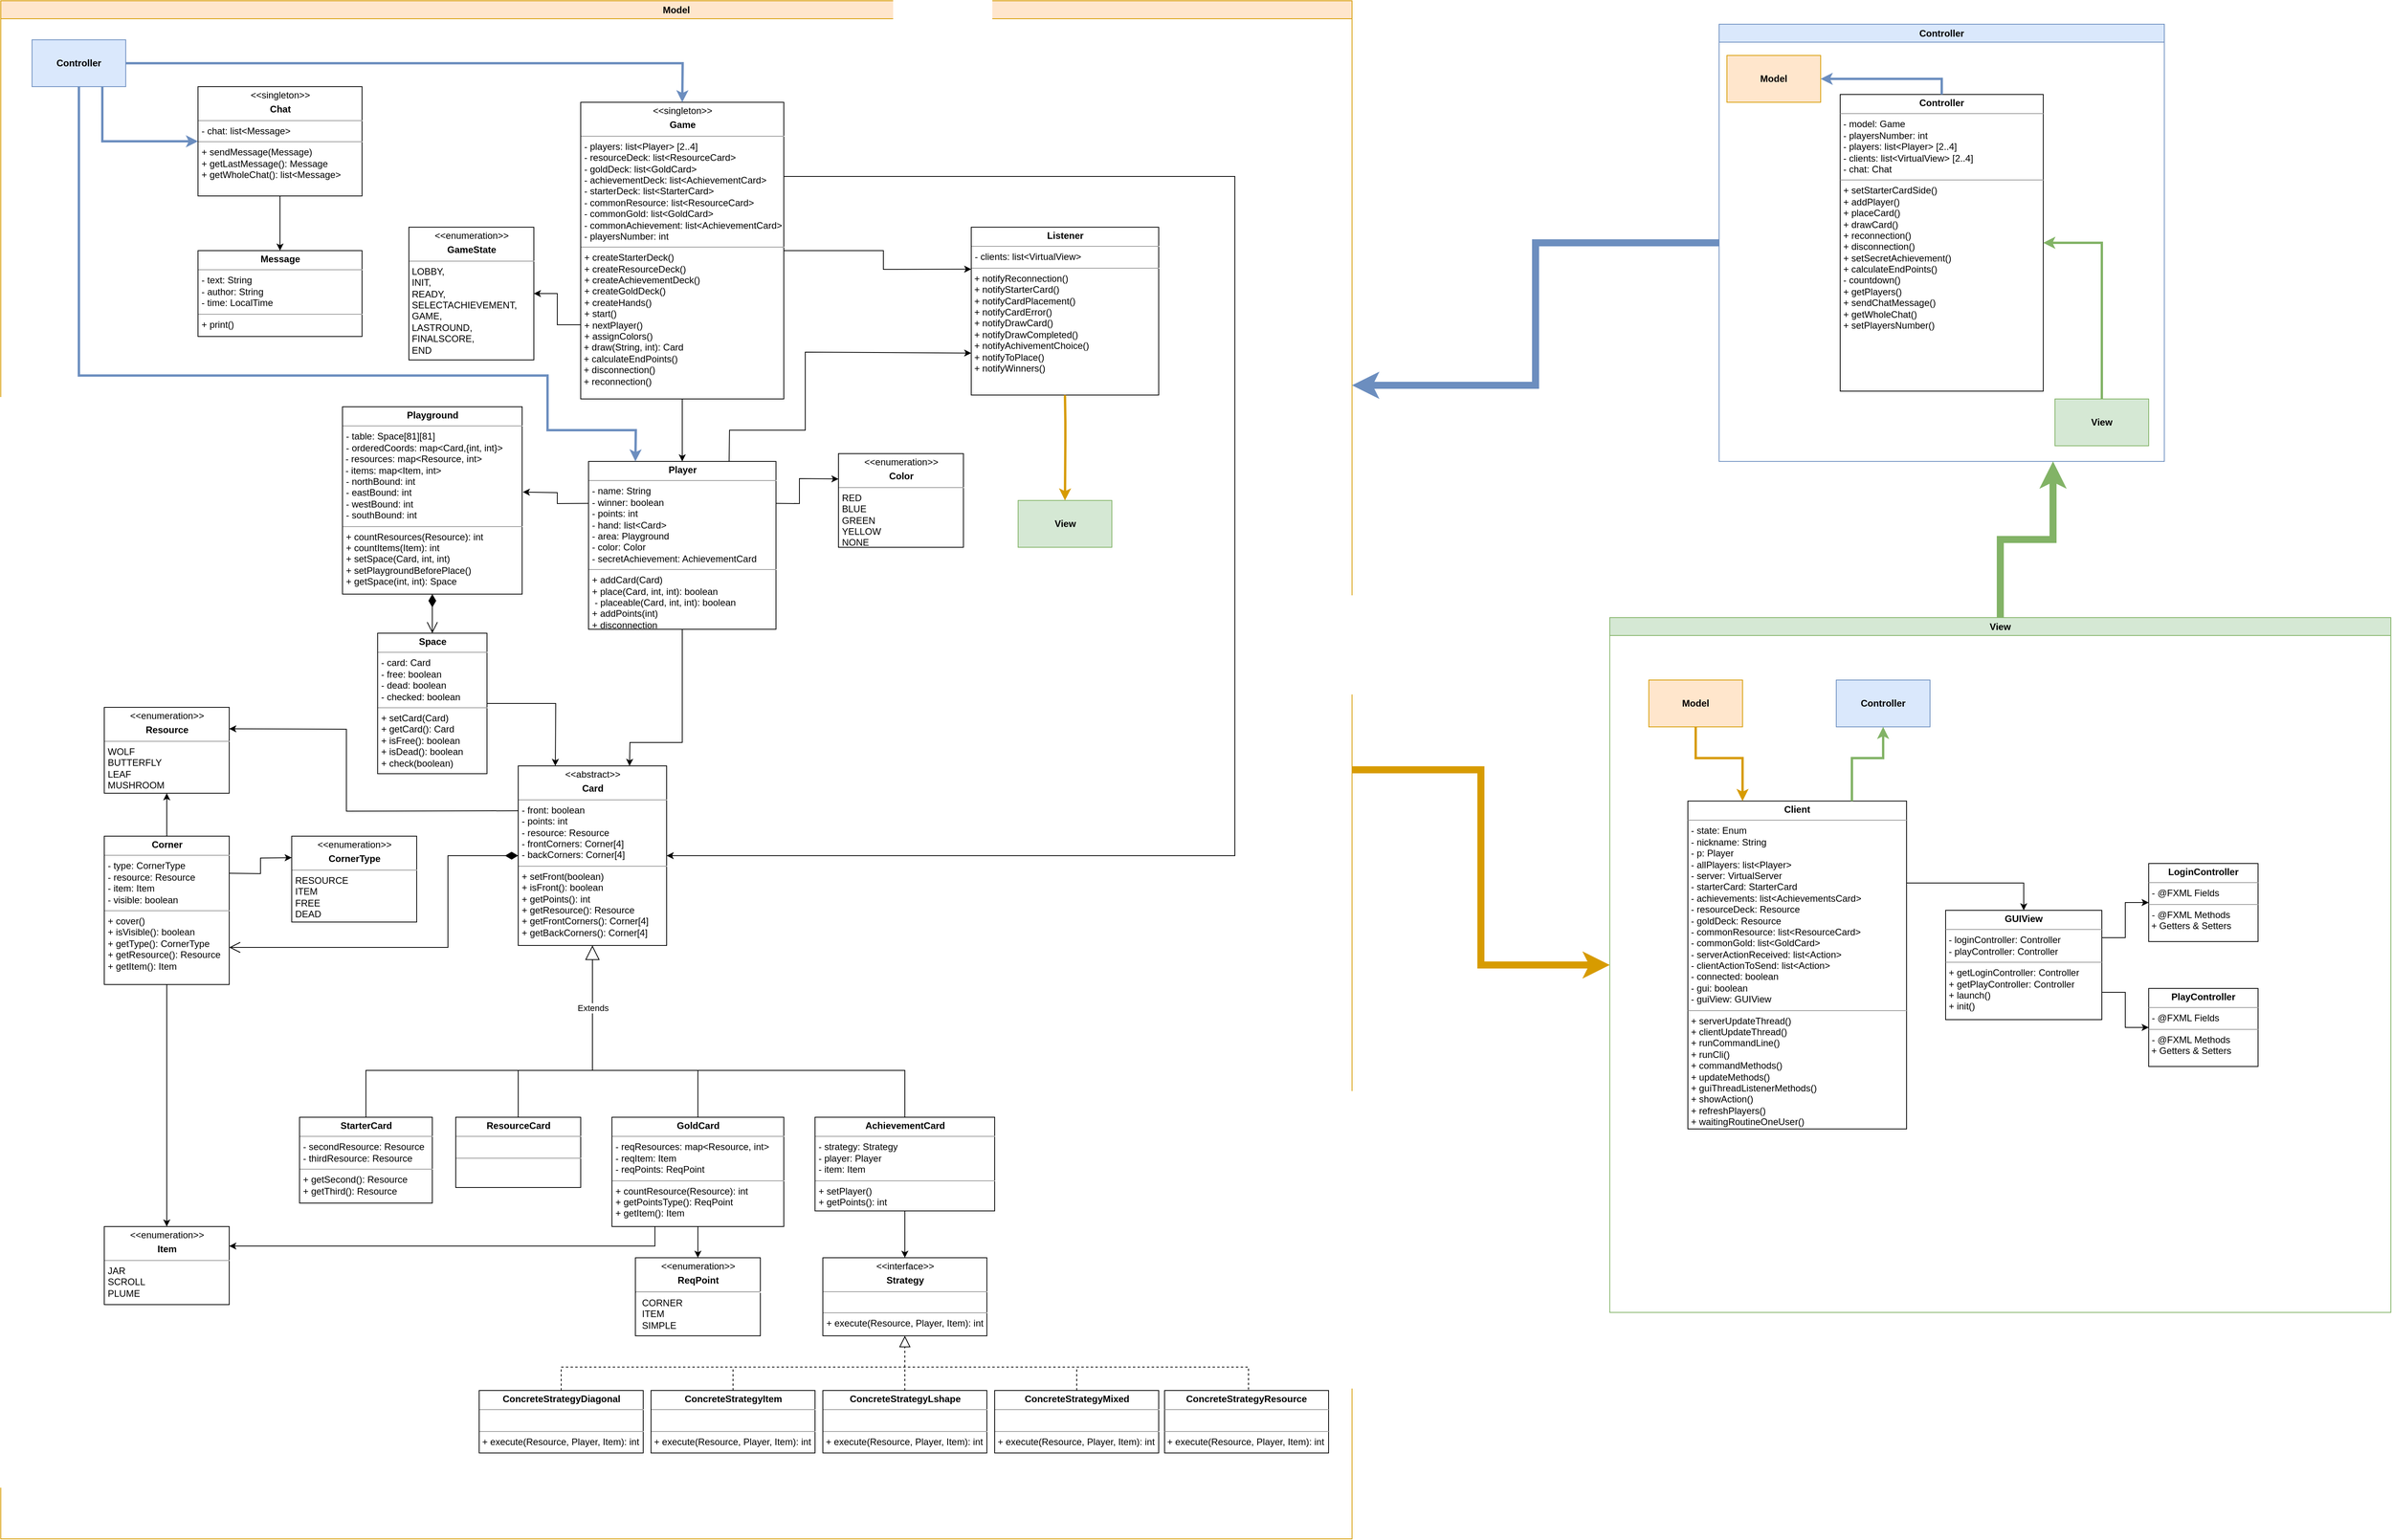 <mxfile version="24.6.4" type="device">
  <diagram name="Page-1" id="c4acf3e9-155e-7222-9cf6-157b1a14988f">
    <mxGraphModel dx="5170" dy="2470" grid="1" gridSize="10" guides="1" tooltips="1" connect="1" arrows="1" fold="1" page="0" pageScale="1" pageWidth="690" pageHeight="980" background="none" math="0" shadow="0">
      <root>
        <mxCell id="0" />
        <mxCell id="1" parent="0" />
        <mxCell id="JVFlaaiJIix6zio-6unm-39" style="edgeStyle=orthogonalEdgeStyle;rounded=0;orthogonalLoop=1;jettySize=auto;html=1;entryX=0;entryY=0.5;entryDx=0;entryDy=0;strokeWidth=9;fillColor=#ffe6cc;strokeColor=#d79b00;" edge="1" parent="1" source="WkvtlJ_VR4e_vaY0fBgr-5" target="JVFlaaiJIix6zio-6unm-15">
          <mxGeometry relative="1" as="geometry" />
        </mxCell>
        <mxCell id="WkvtlJ_VR4e_vaY0fBgr-5" value="Model" style="swimlane;whiteSpace=wrap;html=1;fillColor=#ffe6cc;strokeColor=#d79b00;fillStyle=auto;noLabel=0;glass=0;strokeWidth=1;" parent="1" vertex="1">
          <mxGeometry x="-1140" y="-270" width="1730" height="1970" as="geometry" />
        </mxCell>
        <mxCell id="VBHyWKRIFcI3ucVcQrfy-1" value="&lt;p style=&quot;margin:0px;margin-top:4px;text-align:center;&quot;&gt;&lt;font style=&quot;font-size: 12px;&quot;&gt;&amp;lt;&amp;lt;singleton&amp;gt;&amp;gt;&lt;/font&gt;&lt;/p&gt;&lt;p style=&quot;margin:0px;margin-top:4px;text-align:center;&quot;&gt;&lt;b&gt;Game&lt;/b&gt;&lt;/p&gt;&lt;hr size=&quot;1&quot;&gt;&lt;p style=&quot;margin:0px;margin-left:4px;&quot;&gt;- players: list&amp;lt;Player&amp;gt; [2..4]&lt;/p&gt;&lt;p style=&quot;margin:0px;margin-left:4px;&quot;&gt;- resourceDeck: list&amp;lt;ResourceCard&amp;gt;&amp;nbsp;&lt;/p&gt;&lt;p style=&quot;margin:0px;margin-left:4px;&quot;&gt;- goldDeck: list&amp;lt;GoldCard&amp;gt;&lt;/p&gt;&lt;p style=&quot;margin:0px;margin-left:4px;&quot;&gt;- achievementDeck: list&amp;lt;AchievementCard&amp;gt;&lt;/p&gt;&lt;p style=&quot;margin:0px;margin-left:4px;&quot;&gt;- starterDeck: list&amp;lt;StarterCard&amp;gt;&lt;br&gt;&lt;/p&gt;&lt;p style=&quot;margin:0px;margin-left:4px;&quot;&gt;- commonResource: list&amp;lt;ResourceCard&amp;gt;&amp;nbsp;&lt;/p&gt;&lt;p style=&quot;margin:0px;margin-left:4px;&quot;&gt;- commonGold: list&amp;lt;GoldCard&amp;gt;&lt;/p&gt;&lt;p style=&quot;margin:0px;margin-left:4px;&quot;&gt;- commonAchievement: list&amp;lt;AchievementCard&amp;gt;&lt;/p&gt;&lt;p style=&quot;margin:0px;margin-left:4px;&quot;&gt;- playersNumber: int&lt;/p&gt;&lt;hr size=&quot;1&quot;&gt;&lt;p style=&quot;margin:0px;margin-left:4px;&quot;&gt;+ createStarterDeck()&lt;/p&gt;&lt;p style=&quot;margin:0px;margin-left:4px;&quot;&gt;+ createResourceDeck()&lt;/p&gt;&lt;p style=&quot;margin:0px;margin-left:4px;&quot;&gt;+ createAchievementDeck()&lt;/p&gt;&lt;p style=&quot;margin:0px;margin-left:4px;&quot;&gt;+ createGoldDeck()&lt;/p&gt;&lt;p style=&quot;margin:0px;margin-left:4px;&quot;&gt;+ createHands()&lt;/p&gt;&lt;p style=&quot;margin:0px;margin-left:4px;&quot;&gt;+ start()&lt;/p&gt;&lt;p style=&quot;margin:0px;margin-left:4px;&quot;&gt;+ nextPlayer()&lt;/p&gt;&lt;p style=&quot;margin:0px;margin-left:4px;&quot;&gt;+ assignColors()&lt;br&gt;&lt;/p&gt;&lt;div&gt;&amp;nbsp;+ draw(String, int): Card&lt;br&gt;&lt;/div&gt;&lt;div&gt;&amp;nbsp;+ calculateEndPoints()&lt;/div&gt;&lt;div&gt;&amp;nbsp;+ disconnection()&lt;/div&gt;&lt;div&gt;&lt;div&gt;&amp;nbsp;+ reconnection()&lt;br&gt;&lt;/div&gt;&lt;/div&gt;&lt;div&gt;&lt;br&gt;&lt;/div&gt;&lt;div&gt;&lt;br&gt;&lt;/div&gt;&lt;div&gt;&lt;br&gt;&lt;/div&gt;&lt;div&gt;&lt;br&gt;&lt;/div&gt;" style="verticalAlign=top;align=left;overflow=fill;html=1;whiteSpace=wrap;" parent="WkvtlJ_VR4e_vaY0fBgr-5" vertex="1">
          <mxGeometry x="742.5" y="130" width="260" height="380" as="geometry" />
        </mxCell>
        <mxCell id="VBHyWKRIFcI3ucVcQrfy-3" value="&lt;p style=&quot;margin:0px;margin-top:4px;text-align:center;&quot;&gt;&lt;b&gt;Player&lt;/b&gt;&lt;/p&gt;&lt;hr size=&quot;1&quot;&gt;&lt;p style=&quot;margin:0px;margin-left:4px;&quot;&gt;- name: String&lt;/p&gt;&lt;p style=&quot;margin:0px;margin-left:4px;&quot;&gt;- winner: boolean&lt;/p&gt;&lt;p style=&quot;margin:0px;margin-left:4px;&quot;&gt;- points: int&lt;/p&gt;&lt;p style=&quot;margin:0px;margin-left:4px;&quot;&gt;- hand: list&amp;lt;Card&amp;gt;&lt;/p&gt;&lt;p style=&quot;margin:0px;margin-left:4px;&quot;&gt;- area: Playground&lt;/p&gt;&lt;p style=&quot;margin:0px;margin-left:4px;&quot;&gt;- color: Color&lt;/p&gt;&lt;p style=&quot;margin:0px;margin-left:4px;&quot;&gt;- secretAchievement: AchievementCard&lt;br&gt;&lt;/p&gt;&lt;hr size=&quot;1&quot;&gt;&lt;p style=&quot;margin:0px;margin-left:4px;&quot;&gt;+ addCard(Card)&lt;/p&gt;&lt;p style=&quot;margin:0px;margin-left:4px;&quot;&gt;+ place(Card, int, int): boolean&lt;br&gt;&lt;/p&gt;&lt;p style=&quot;margin:0px;margin-left:4px;&quot;&gt;&amp;nbsp;- placeable(Card, int, int): boolean&lt;/p&gt;&lt;p style=&quot;margin:0px;margin-left:4px;&quot;&gt;+ addPoints(int)&lt;/p&gt;&lt;p style=&quot;margin:0px;margin-left:4px;&quot;&gt;+ disconnection&lt;br&gt;&lt;/p&gt;" style="verticalAlign=top;align=left;overflow=fill;html=1;whiteSpace=wrap;" parent="WkvtlJ_VR4e_vaY0fBgr-5" vertex="1">
          <mxGeometry x="752.5" y="590" width="240" height="215" as="geometry" />
        </mxCell>
        <mxCell id="VBHyWKRIFcI3ucVcQrfy-13" value="&lt;p style=&quot;margin:0px;margin-top:4px;text-align:center;&quot;&gt;&lt;b&gt;Playground&lt;/b&gt;&lt;/p&gt;&lt;hr size=&quot;1&quot;&gt;&lt;p style=&quot;margin:0px;margin-left:4px;&quot;&gt;- table: Space[81][81]&lt;/p&gt;&lt;p style=&quot;margin:0px;margin-left:4px;&quot;&gt;- orderedCoords: map&amp;lt;Card,{int, int}&amp;gt;&lt;br&gt;&lt;/p&gt;&lt;div&gt;&amp;nbsp;- resources: map&amp;lt;Resource, int&amp;gt; &lt;br&gt;&lt;/div&gt;&lt;div&gt;&amp;nbsp;- items: map&amp;lt;Item, int&amp;gt; &lt;/div&gt;&lt;p style=&quot;margin:0px;margin-left:4px;&quot;&gt;- northBound: int&lt;/p&gt;&lt;p style=&quot;margin:0px;margin-left:4px;&quot;&gt;- eastBound: int&lt;br&gt;- westBound: int&lt;/p&gt;&lt;p style=&quot;margin:0px;margin-left:4px;&quot;&gt;- southBound: int&lt;br&gt;&lt;/p&gt;&lt;hr size=&quot;1&quot;&gt;&lt;p style=&quot;margin:0px;margin-left:4px;&quot;&gt;+ countResources(Resource): int&lt;/p&gt;&lt;p style=&quot;margin:0px;margin-left:4px;&quot;&gt;+ countItems(Item): int&lt;/p&gt;&lt;p style=&quot;margin:0px;margin-left:4px;&quot;&gt;+ setSpace(Card, int, int)&lt;/p&gt;&lt;p style=&quot;margin:0px;margin-left:4px;&quot;&gt;+ setPlaygroundBeforePlace()&lt;br&gt;&lt;/p&gt;&lt;p style=&quot;margin:0px;margin-left:4px;&quot;&gt;+ getSpace(int, int): Space&lt;br&gt;&lt;/p&gt;" style="verticalAlign=top;align=left;overflow=fill;html=1;whiteSpace=wrap;" parent="WkvtlJ_VR4e_vaY0fBgr-5" vertex="1">
          <mxGeometry x="437.5" y="520" width="230" height="240" as="geometry" />
        </mxCell>
        <mxCell id="VBHyWKRIFcI3ucVcQrfy-16" value="&lt;p style=&quot;margin:0px;margin-top:4px;text-align:center;&quot;&gt;&amp;lt;&amp;lt;abstract&amp;gt;&amp;gt;&lt;/p&gt;&lt;p style=&quot;margin:0px;margin-top:4px;text-align:center;&quot;&gt;&lt;b&gt;Card&lt;/b&gt;&lt;/p&gt;&lt;hr size=&quot;1&quot;&gt;&lt;p style=&quot;margin:0px;margin-left:4px;&quot;&gt;- front: boolean&lt;/p&gt;&lt;p style=&quot;margin:0px;margin-left:4px;&quot;&gt;- points: int&lt;/p&gt;&lt;p style=&quot;margin:0px;margin-left:4px;&quot;&gt;- resource: Resource&lt;/p&gt;&lt;p style=&quot;margin:0px;margin-left:4px;&quot;&gt;- frontCorners: Corner[4]&lt;/p&gt;&lt;p style=&quot;margin:0px;margin-left:4px;&quot;&gt;- backCorners: Corner[4]&lt;/p&gt;&lt;hr size=&quot;1&quot;&gt;&lt;p style=&quot;margin:0px;margin-left:4px;&quot;&gt;+ setFront(boolean)&lt;/p&gt;&lt;p style=&quot;margin:0px;margin-left:4px;&quot;&gt;+ isFront(): boolean&lt;/p&gt;&lt;p style=&quot;margin:0px;margin-left:4px;&quot;&gt;+ getPoints(): int&lt;/p&gt;&lt;p style=&quot;margin:0px;margin-left:4px;&quot;&gt;+ getResource(): Resource&lt;br&gt;&lt;/p&gt;&lt;p style=&quot;margin:0px;margin-left:4px;&quot;&gt;+ getFrontCorners(): Corner[4]&lt;/p&gt;&lt;p style=&quot;margin:0px;margin-left:4px;&quot;&gt;+ getBackCorners(): Corner[4]&lt;br&gt;&lt;/p&gt;" style="verticalAlign=top;align=left;overflow=fill;html=1;whiteSpace=wrap;" parent="WkvtlJ_VR4e_vaY0fBgr-5" vertex="1">
          <mxGeometry x="662.5" y="980" width="190" height="230" as="geometry" />
        </mxCell>
        <mxCell id="VBHyWKRIFcI3ucVcQrfy-17" value="&lt;p style=&quot;margin:0px;margin-top:4px;text-align:center;&quot;&gt;&amp;lt;&amp;lt;enumeration&amp;gt;&amp;gt;&lt;/p&gt;&lt;p style=&quot;margin:0px;margin-top:4px;text-align:center;&quot;&gt;&lt;b&gt;Resource&lt;/b&gt;&lt;/p&gt;&lt;hr size=&quot;1&quot;&gt;&lt;p style=&quot;margin:0px;margin-left:4px;&quot;&gt;WOLF&lt;/p&gt;&lt;p style=&quot;margin:0px;margin-left:4px;&quot;&gt;BUTTERFLY&lt;/p&gt;&lt;p style=&quot;margin:0px;margin-left:4px;&quot;&gt;LEAF&lt;/p&gt;&lt;p style=&quot;margin:0px;margin-left:4px;&quot;&gt;MUSHROOM&lt;/p&gt;" style="verticalAlign=top;align=left;overflow=fill;html=1;whiteSpace=wrap;" parent="WkvtlJ_VR4e_vaY0fBgr-5" vertex="1">
          <mxGeometry x="132.5" y="905" width="160" height="110" as="geometry" />
        </mxCell>
        <mxCell id="VBHyWKRIFcI3ucVcQrfy-19" value="&lt;p style=&quot;margin:0px;margin-top:4px;text-align:center;&quot;&gt;&lt;b&gt;ResourceCard&lt;/b&gt;&lt;/p&gt;&lt;hr size=&quot;1&quot;&gt;&lt;p style=&quot;margin:0px;margin-left:4px;&quot;&gt;&lt;br&gt;&lt;/p&gt;&lt;hr size=&quot;1&quot;&gt;&lt;p style=&quot;margin:0px;margin-left:4px;&quot;&gt;&lt;br&gt;&lt;/p&gt;" style="verticalAlign=top;align=left;overflow=fill;html=1;whiteSpace=wrap;" parent="WkvtlJ_VR4e_vaY0fBgr-5" vertex="1">
          <mxGeometry x="582.5" y="1430" width="160" height="90" as="geometry" />
        </mxCell>
        <mxCell id="VBHyWKRIFcI3ucVcQrfy-21" value="&lt;p style=&quot;margin:0px;margin-top:4px;text-align:center;&quot;&gt;&lt;b&gt;GoldCard&lt;/b&gt;&lt;/p&gt;&lt;hr size=&quot;1&quot;&gt;&lt;p style=&quot;margin:0px;margin-left:4px;&quot;&gt;- reqResources: map&amp;lt;Resource, int&amp;gt; &lt;br&gt;&lt;/p&gt;&lt;p style=&quot;margin:0px;margin-left:4px;&quot;&gt;- reqItem: Item&lt;/p&gt;&lt;p style=&quot;margin:0px;margin-left:4px;&quot;&gt;- reqPoints: ReqPoint&lt;/p&gt;&lt;hr size=&quot;1&quot;&gt;&lt;p style=&quot;margin:0px;margin-left:4px;&quot;&gt;+ countResource(Resource): int&lt;/p&gt;&lt;p style=&quot;margin:0px;margin-left:4px;&quot;&gt;+ getPointsType(): ReqPoint&lt;br&gt;&lt;/p&gt;&lt;p style=&quot;margin:0px;margin-left:4px;&quot;&gt;+ getItem(): Item&lt;br&gt;&lt;/p&gt;" style="verticalAlign=top;align=left;overflow=fill;html=1;whiteSpace=wrap;" parent="WkvtlJ_VR4e_vaY0fBgr-5" vertex="1">
          <mxGeometry x="782.5" y="1430" width="220" height="140" as="geometry" />
        </mxCell>
        <mxCell id="VBHyWKRIFcI3ucVcQrfy-22" value="&lt;p style=&quot;margin: 4px 0px 0px; text-align: center;&quot;&gt;&lt;font style=&quot;font-size: 12px;&quot;&gt;&amp;lt;&amp;lt;enumeration&amp;gt;&amp;gt;&lt;/font&gt;&lt;/p&gt;&lt;p style=&quot;margin: 4px 0px 0px; text-align: center;&quot;&gt;&lt;b&gt;ReqPoint&lt;/b&gt;&lt;/p&gt;&lt;hr&gt;&lt;p style=&quot;margin:0px;margin-left:8px;&quot;&gt;CORNER&lt;/p&gt;&lt;p style=&quot;margin:0px;margin-left:8px;&quot;&gt;ITEM&lt;/p&gt;&lt;p style=&quot;margin:0px;margin-left:8px;&quot;&gt;SIMPLE&lt;br&gt;&lt;/p&gt;" style="verticalAlign=top;align=left;overflow=fill;html=1;whiteSpace=wrap;" parent="WkvtlJ_VR4e_vaY0fBgr-5" vertex="1">
          <mxGeometry x="812.5" y="1610" width="160" height="100" as="geometry" />
        </mxCell>
        <mxCell id="VBHyWKRIFcI3ucVcQrfy-25" value="&lt;p style=&quot;margin:0px;margin-top:4px;text-align:center;&quot;&gt;&lt;b&gt;StarterCard&lt;/b&gt;&lt;/p&gt;&lt;hr size=&quot;1&quot;&gt;&lt;p style=&quot;margin:0px;margin-left:4px;&quot;&gt;- secondResource: Resource&lt;/p&gt;&lt;p style=&quot;margin:0px;margin-left:4px;&quot;&gt;- thirdResource: Resource&lt;/p&gt;&lt;hr size=&quot;1&quot;&gt;&lt;p style=&quot;margin:0px;margin-left:4px;&quot;&gt;+ getSecond(): Resource&lt;/p&gt;&lt;p style=&quot;margin:0px;margin-left:4px;&quot;&gt;+ getThird(): Resource&lt;/p&gt;" style="verticalAlign=top;align=left;overflow=fill;html=1;whiteSpace=wrap;" parent="WkvtlJ_VR4e_vaY0fBgr-5" vertex="1">
          <mxGeometry x="382.5" y="1430" width="170" height="110" as="geometry" />
        </mxCell>
        <mxCell id="VBHyWKRIFcI3ucVcQrfy-26" value="&lt;p style=&quot;margin:0px;margin-top:4px;text-align:center;&quot;&gt;&lt;b&gt;AchievementCard&lt;/b&gt;&lt;/p&gt;&lt;hr size=&quot;1&quot;&gt;&lt;p style=&quot;margin:0px;margin-left:4px;&quot;&gt;- strategy: Strategy&lt;/p&gt;&lt;p style=&quot;margin:0px;margin-left:4px;&quot;&gt;- player: Player&lt;/p&gt;&lt;p style=&quot;margin:0px;margin-left:4px;&quot;&gt;- item: Item&lt;br&gt;&lt;/p&gt;&lt;hr size=&quot;1&quot;&gt;&lt;p style=&quot;margin:0px;margin-left:4px;&quot;&gt;+ setPlayer()&lt;/p&gt;&lt;p style=&quot;margin:0px;margin-left:4px;&quot;&gt;+ getPoints(): int&lt;br&gt;&lt;/p&gt;" style="verticalAlign=top;align=left;overflow=fill;html=1;whiteSpace=wrap;" parent="WkvtlJ_VR4e_vaY0fBgr-5" vertex="1">
          <mxGeometry x="1042.5" y="1430" width="230" height="120" as="geometry" />
        </mxCell>
        <mxCell id="9KjA4H4EcXaX_7E6Pq11-5" value="" style="endArrow=classic;html=1;rounded=0;entryX=0.5;entryY=0;entryDx=0;entryDy=0;exitX=0.5;exitY=1;exitDx=0;exitDy=0;" parent="WkvtlJ_VR4e_vaY0fBgr-5" source="VBHyWKRIFcI3ucVcQrfy-21" target="VBHyWKRIFcI3ucVcQrfy-22" edge="1">
          <mxGeometry width="50" height="50" relative="1" as="geometry">
            <mxPoint x="962.5" y="1740" as="sourcePoint" />
            <mxPoint x="1012.5" y="1690" as="targetPoint" />
          </mxGeometry>
        </mxCell>
        <mxCell id="9KjA4H4EcXaX_7E6Pq11-6" value="" style="endArrow=classic;html=1;rounded=0;entryX=0.5;entryY=0;entryDx=0;entryDy=0;exitX=0.5;exitY=1;exitDx=0;exitDy=0;" parent="WkvtlJ_VR4e_vaY0fBgr-5" source="VBHyWKRIFcI3ucVcQrfy-26" target="RELG8puHT6EC9pHxOSf7-12" edge="1">
          <mxGeometry width="50" height="50" relative="1" as="geometry">
            <mxPoint x="1002.5" y="1580" as="sourcePoint" />
            <mxPoint x="1157.5" y="1575" as="targetPoint" />
          </mxGeometry>
        </mxCell>
        <mxCell id="9KjA4H4EcXaX_7E6Pq11-11" value="Extends" style="endArrow=block;endSize=16;endFill=0;html=1;rounded=0;entryX=0.5;entryY=1;entryDx=0;entryDy=0;" parent="WkvtlJ_VR4e_vaY0fBgr-5" target="VBHyWKRIFcI3ucVcQrfy-16" edge="1">
          <mxGeometry width="160" relative="1" as="geometry">
            <mxPoint x="757.5" y="1370" as="sourcePoint" />
            <mxPoint x="802.5" y="1320" as="targetPoint" />
            <Array as="points" />
          </mxGeometry>
        </mxCell>
        <mxCell id="9KjA4H4EcXaX_7E6Pq11-15" value="" style="endArrow=classic;html=1;rounded=0;entryX=0.5;entryY=0;entryDx=0;entryDy=0;exitX=0.5;exitY=1;exitDx=0;exitDy=0;" parent="WkvtlJ_VR4e_vaY0fBgr-5" source="VBHyWKRIFcI3ucVcQrfy-1" target="VBHyWKRIFcI3ucVcQrfy-3" edge="1">
          <mxGeometry width="50" height="50" relative="1" as="geometry">
            <mxPoint x="792.5" y="490" as="sourcePoint" />
            <mxPoint x="972.5" y="520" as="targetPoint" />
          </mxGeometry>
        </mxCell>
        <mxCell id="9KjA4H4EcXaX_7E6Pq11-17" value="" style="endArrow=classic;html=1;rounded=0;entryX=0;entryY=0.25;entryDx=0;entryDy=0;exitX=1;exitY=0.25;exitDx=0;exitDy=0;" parent="WkvtlJ_VR4e_vaY0fBgr-5" source="VBHyWKRIFcI3ucVcQrfy-3" edge="1">
          <mxGeometry width="50" height="50" relative="1" as="geometry">
            <mxPoint x="742.5" y="530" as="sourcePoint" />
            <mxPoint x="1072.5" y="612.5" as="targetPoint" />
            <Array as="points">
              <mxPoint x="1022.5" y="644" />
              <mxPoint x="1022.5" y="612" />
            </Array>
          </mxGeometry>
        </mxCell>
        <mxCell id="9KjA4H4EcXaX_7E6Pq11-19" value="" style="endArrow=classic;html=1;rounded=0;exitX=0.5;exitY=1;exitDx=0;exitDy=0;entryX=0.75;entryY=0;entryDx=0;entryDy=0;" parent="WkvtlJ_VR4e_vaY0fBgr-5" source="VBHyWKRIFcI3ucVcQrfy-3" target="VBHyWKRIFcI3ucVcQrfy-16" edge="1">
          <mxGeometry width="50" height="50" relative="1" as="geometry">
            <mxPoint x="742.5" y="820" as="sourcePoint" />
            <mxPoint x="792.5" y="770" as="targetPoint" />
            <Array as="points">
              <mxPoint x="872.5" y="950" />
              <mxPoint x="805.5" y="950" />
            </Array>
          </mxGeometry>
        </mxCell>
        <mxCell id="9KjA4H4EcXaX_7E6Pq11-20" value="" style="endArrow=classic;html=1;rounded=0;exitX=1;exitY=0.25;exitDx=0;exitDy=0;entryX=1;entryY=0.5;entryDx=0;entryDy=0;" parent="WkvtlJ_VR4e_vaY0fBgr-5" source="VBHyWKRIFcI3ucVcQrfy-1" target="VBHyWKRIFcI3ucVcQrfy-16" edge="1">
          <mxGeometry width="50" height="50" relative="1" as="geometry">
            <mxPoint x="742.5" y="680" as="sourcePoint" />
            <mxPoint x="1332.5" y="1290" as="targetPoint" />
            <Array as="points">
              <mxPoint x="1580" y="225" />
              <mxPoint x="1580" y="1095" />
            </Array>
          </mxGeometry>
        </mxCell>
        <mxCell id="9KjA4H4EcXaX_7E6Pq11-41" value="&lt;p style=&quot;margin:0px;margin-top:4px;text-align:center;&quot;&gt;&lt;b&gt;Corner&lt;/b&gt;&lt;/p&gt;&lt;hr size=&quot;1&quot;&gt;&lt;p style=&quot;margin:0px;margin-left:4px;&quot;&gt;- type: CornerType&lt;br&gt;&lt;/p&gt;&lt;p style=&quot;margin:0px;margin-left:4px;&quot;&gt;- resource: Resource&lt;/p&gt;&lt;p style=&quot;margin:0px;margin-left:4px;&quot;&gt;- item: Item&lt;/p&gt;&lt;p style=&quot;margin:0px;margin-left:4px;&quot;&gt;- visible: boolean&lt;br&gt;&lt;/p&gt;&lt;hr size=&quot;1&quot;&gt;&lt;p style=&quot;margin:0px;margin-left:4px;&quot;&gt;+ cover()&lt;/p&gt;&lt;p style=&quot;margin:0px;margin-left:4px;&quot;&gt;+ isVisible(): boolean&lt;/p&gt;&lt;p style=&quot;margin:0px;margin-left:4px;&quot;&gt;+ getType(): CornerType&lt;/p&gt;&lt;p style=&quot;margin:0px;margin-left:4px;&quot;&gt;+ getResource(): Resource&lt;/p&gt;&lt;p style=&quot;margin:0px;margin-left:4px;&quot;&gt;+ getItem(): Item&lt;br&gt;&lt;/p&gt;" style="verticalAlign=top;align=left;overflow=fill;html=1;whiteSpace=wrap;" parent="WkvtlJ_VR4e_vaY0fBgr-5" vertex="1">
          <mxGeometry x="132.5" y="1070" width="160" height="190" as="geometry" />
        </mxCell>
        <mxCell id="9KjA4H4EcXaX_7E6Pq11-42" value="&lt;p style=&quot;margin:0px;margin-top:4px;text-align:center;&quot;&gt;&amp;lt;&amp;lt;enumeration&amp;gt;&amp;gt;&lt;/p&gt;&lt;p style=&quot;margin:0px;margin-top:4px;text-align:center;&quot;&gt;&lt;b&gt;Item&lt;/b&gt;&lt;/p&gt;&lt;hr size=&quot;1&quot;&gt;&lt;p style=&quot;margin:0px;margin-left:4px;&quot;&gt;JAR&lt;/p&gt;&lt;p style=&quot;margin:0px;margin-left:4px;&quot;&gt;SCROLL&lt;/p&gt;&lt;p style=&quot;margin:0px;margin-left:4px;&quot;&gt;PLUME&lt;/p&gt;" style="verticalAlign=top;align=left;overflow=fill;html=1;whiteSpace=wrap;" parent="WkvtlJ_VR4e_vaY0fBgr-5" vertex="1">
          <mxGeometry x="132.5" y="1570" width="160" height="100" as="geometry" />
        </mxCell>
        <mxCell id="9KjA4H4EcXaX_7E6Pq11-44" value="" style="endArrow=classic;html=1;rounded=0;entryX=0.5;entryY=1;entryDx=0;entryDy=0;exitX=0.5;exitY=0;exitDx=0;exitDy=0;" parent="WkvtlJ_VR4e_vaY0fBgr-5" source="9KjA4H4EcXaX_7E6Pq11-41" target="VBHyWKRIFcI3ucVcQrfy-17" edge="1">
          <mxGeometry width="50" height="50" relative="1" as="geometry">
            <mxPoint x="512.5" y="1230" as="sourcePoint" />
            <mxPoint x="562.5" y="1180" as="targetPoint" />
          </mxGeometry>
        </mxCell>
        <mxCell id="9KjA4H4EcXaX_7E6Pq11-45" value="" style="endArrow=classic;html=1;rounded=0;exitX=0;exitY=0.25;exitDx=0;exitDy=0;entryX=1;entryY=0.25;entryDx=0;entryDy=0;" parent="WkvtlJ_VR4e_vaY0fBgr-5" source="VBHyWKRIFcI3ucVcQrfy-16" target="VBHyWKRIFcI3ucVcQrfy-17" edge="1">
          <mxGeometry width="50" height="50" relative="1" as="geometry">
            <mxPoint x="592.5" y="1230" as="sourcePoint" />
            <mxPoint x="642.5" y="1180" as="targetPoint" />
            <Array as="points">
              <mxPoint x="442.5" y="1038" />
              <mxPoint x="442.5" y="933" />
            </Array>
          </mxGeometry>
        </mxCell>
        <mxCell id="9KjA4H4EcXaX_7E6Pq11-46" value="" style="endArrow=classic;html=1;rounded=0;exitX=0.5;exitY=1;exitDx=0;exitDy=0;entryX=0.5;entryY=0;entryDx=0;entryDy=0;" parent="WkvtlJ_VR4e_vaY0fBgr-5" source="9KjA4H4EcXaX_7E6Pq11-41" target="9KjA4H4EcXaX_7E6Pq11-42" edge="1">
          <mxGeometry width="50" height="50" relative="1" as="geometry">
            <mxPoint x="512.5" y="1230" as="sourcePoint" />
            <mxPoint x="562.5" y="1180" as="targetPoint" />
          </mxGeometry>
        </mxCell>
        <mxCell id="9KjA4H4EcXaX_7E6Pq11-50" value="" style="endArrow=classic;html=1;rounded=0;entryX=1;entryY=0.25;entryDx=0;entryDy=0;exitX=0.25;exitY=1;exitDx=0;exitDy=0;" parent="WkvtlJ_VR4e_vaY0fBgr-5" source="VBHyWKRIFcI3ucVcQrfy-21" target="9KjA4H4EcXaX_7E6Pq11-42" edge="1">
          <mxGeometry width="50" height="50" relative="1" as="geometry">
            <mxPoint x="552.5" y="1470" as="sourcePoint" />
            <mxPoint x="602.5" y="1420" as="targetPoint" />
            <Array as="points">
              <mxPoint x="837.5" y="1595" />
            </Array>
          </mxGeometry>
        </mxCell>
        <mxCell id="9KjA4H4EcXaX_7E6Pq11-51" value="&lt;p style=&quot;margin:0px;margin-top:4px;text-align:center;&quot;&gt;&amp;lt;&amp;lt;enumeration&amp;gt;&amp;gt;&lt;/p&gt;&lt;p style=&quot;margin:0px;margin-top:4px;text-align:center;&quot;&gt;&lt;b&gt;CornerType&lt;/b&gt;&lt;br&gt;&lt;/p&gt;&lt;hr size=&quot;1&quot;&gt;&lt;p style=&quot;margin:0px;margin-left:4px;&quot;&gt;RESOURCE&lt;br&gt;&lt;/p&gt;&lt;p style=&quot;margin:0px;margin-left:4px;&quot;&gt;ITEM&lt;/p&gt;&lt;p style=&quot;margin:0px;margin-left:4px;&quot;&gt;FREE&lt;/p&gt;&lt;p style=&quot;margin:0px;margin-left:4px;&quot;&gt;DEAD&lt;/p&gt;" style="verticalAlign=top;align=left;overflow=fill;html=1;whiteSpace=wrap;" parent="WkvtlJ_VR4e_vaY0fBgr-5" vertex="1">
          <mxGeometry x="372.5" y="1070" width="160" height="110" as="geometry" />
        </mxCell>
        <mxCell id="9KjA4H4EcXaX_7E6Pq11-52" value="" style="endArrow=classic;html=1;rounded=0;exitX=1;exitY=0.25;exitDx=0;exitDy=0;entryX=0;entryY=0.25;entryDx=0;entryDy=0;" parent="WkvtlJ_VR4e_vaY0fBgr-5" source="9KjA4H4EcXaX_7E6Pq11-41" target="9KjA4H4EcXaX_7E6Pq11-51" edge="1">
          <mxGeometry width="50" height="50" relative="1" as="geometry">
            <mxPoint x="552.5" y="1250" as="sourcePoint" />
            <mxPoint x="602.5" y="1200" as="targetPoint" />
            <Array as="points">
              <mxPoint x="332.5" y="1118" />
              <mxPoint x="332.5" y="1098" />
            </Array>
          </mxGeometry>
        </mxCell>
        <mxCell id="7Q8JWQBwUeFJPMpjAtA_-2" value="" style="endArrow=none;html=1;rounded=0;exitX=0.5;exitY=0;exitDx=0;exitDy=0;" parent="WkvtlJ_VR4e_vaY0fBgr-5" source="VBHyWKRIFcI3ucVcQrfy-25" edge="1">
          <mxGeometry width="50" height="50" relative="1" as="geometry">
            <mxPoint x="762.5" y="1330" as="sourcePoint" />
            <mxPoint x="742.5" y="1370" as="targetPoint" />
            <Array as="points">
              <mxPoint x="467.5" y="1370" />
            </Array>
          </mxGeometry>
        </mxCell>
        <mxCell id="7Q8JWQBwUeFJPMpjAtA_-3" value="" style="endArrow=none;html=1;rounded=0;exitX=0.5;exitY=0;exitDx=0;exitDy=0;" parent="WkvtlJ_VR4e_vaY0fBgr-5" source="VBHyWKRIFcI3ucVcQrfy-19" edge="1">
          <mxGeometry width="50" height="50" relative="1" as="geometry">
            <mxPoint x="762.5" y="1330" as="sourcePoint" />
            <mxPoint x="662.5" y="1370" as="targetPoint" />
          </mxGeometry>
        </mxCell>
        <mxCell id="7Q8JWQBwUeFJPMpjAtA_-4" value="" style="endArrow=none;html=1;rounded=0;entryX=0.5;entryY=0;entryDx=0;entryDy=0;" parent="WkvtlJ_VR4e_vaY0fBgr-5" target="VBHyWKRIFcI3ucVcQrfy-21" edge="1">
          <mxGeometry width="50" height="50" relative="1" as="geometry">
            <mxPoint x="892.5" y="1370" as="sourcePoint" />
            <mxPoint x="812.5" y="1280" as="targetPoint" />
          </mxGeometry>
        </mxCell>
        <mxCell id="7Q8JWQBwUeFJPMpjAtA_-5" value="" style="endArrow=none;html=1;rounded=0;entryX=0.5;entryY=0;entryDx=0;entryDy=0;" parent="WkvtlJ_VR4e_vaY0fBgr-5" target="VBHyWKRIFcI3ucVcQrfy-26" edge="1">
          <mxGeometry width="50" height="50" relative="1" as="geometry">
            <mxPoint x="742.5" y="1370" as="sourcePoint" />
            <mxPoint x="812.5" y="1280" as="targetPoint" />
            <Array as="points">
              <mxPoint x="1157.5" y="1370" />
            </Array>
          </mxGeometry>
        </mxCell>
        <mxCell id="7Q8JWQBwUeFJPMpjAtA_-7" value="" style="endArrow=open;html=1;endSize=12;startArrow=diamondThin;startSize=14;startFill=1;edgeStyle=orthogonalEdgeStyle;align=left;verticalAlign=bottom;rounded=0;exitX=0;exitY=0.5;exitDx=0;exitDy=0;entryX=1;entryY=0.75;entryDx=0;entryDy=0;" parent="WkvtlJ_VR4e_vaY0fBgr-5" source="VBHyWKRIFcI3ucVcQrfy-16" target="9KjA4H4EcXaX_7E6Pq11-41" edge="1">
          <mxGeometry x="-0.878" relative="1" as="geometry">
            <mxPoint x="642.5" y="1090" as="sourcePoint" />
            <mxPoint x="562.5" y="1170" as="targetPoint" />
            <Array as="points">
              <mxPoint x="572.5" y="1095" />
              <mxPoint x="572.5" y="1212" />
            </Array>
            <mxPoint as="offset" />
          </mxGeometry>
        </mxCell>
        <mxCell id="7Q8JWQBwUeFJPMpjAtA_-9" value="&lt;p style=&quot;margin:0px;margin-top:4px;text-align:center;&quot;&gt;&amp;lt;&amp;lt;enumeration&amp;gt;&amp;gt;&lt;/p&gt;&lt;p style=&quot;margin:0px;margin-top:4px;text-align:center;&quot;&gt;&lt;b&gt;Color&lt;/b&gt;&lt;br&gt;&lt;/p&gt;&lt;hr size=&quot;1&quot;&gt;&lt;p style=&quot;margin:0px;margin-left:4px;&quot;&gt;RED&lt;br&gt;&lt;/p&gt;&lt;p style=&quot;margin:0px;margin-left:4px;&quot;&gt;BLUE&lt;/p&gt;&lt;p style=&quot;margin:0px;margin-left:4px;&quot;&gt;GREEN&lt;/p&gt;&lt;p style=&quot;margin:0px;margin-left:4px;&quot;&gt;YELLOW&lt;/p&gt;&lt;p style=&quot;margin:0px;margin-left:4px;&quot;&gt;NONE&lt;br&gt;&lt;/p&gt;" style="verticalAlign=top;align=left;overflow=fill;html=1;whiteSpace=wrap;" parent="WkvtlJ_VR4e_vaY0fBgr-5" vertex="1">
          <mxGeometry x="1072.5" y="580" width="160" height="120" as="geometry" />
        </mxCell>
        <mxCell id="7Q8JWQBwUeFJPMpjAtA_-11" style="edgeStyle=orthogonalEdgeStyle;rounded=0;orthogonalLoop=1;jettySize=auto;html=1;exitX=0.5;exitY=1;exitDx=0;exitDy=0;" parent="WkvtlJ_VR4e_vaY0fBgr-5" source="VBHyWKRIFcI3ucVcQrfy-16" target="VBHyWKRIFcI3ucVcQrfy-16" edge="1">
          <mxGeometry relative="1" as="geometry" />
        </mxCell>
        <mxCell id="mR6tvdOViw74VSjQAa9q-1" value="&lt;p style=&quot;margin:0px;margin-top:4px;text-align:center;&quot;&gt;&lt;b&gt;Space&lt;/b&gt;&lt;/p&gt;&lt;hr size=&quot;1&quot;&gt;&lt;p style=&quot;margin:0px;margin-left:4px;&quot;&gt;- card: Card&lt;br&gt;&lt;/p&gt;&lt;p style=&quot;margin:0px;margin-left:4px;&quot;&gt;- free: boolean&lt;/p&gt;&lt;p style=&quot;margin:0px;margin-left:4px;&quot;&gt;- dead: boolean&lt;/p&gt;&lt;p style=&quot;margin:0px;margin-left:4px;&quot;&gt;- checked: boolean&lt;/p&gt;&lt;hr size=&quot;1&quot;&gt;&lt;p style=&quot;margin:0px;margin-left:4px;&quot;&gt;+ setCard(Card)&lt;br&gt;&lt;/p&gt;&lt;p style=&quot;margin:0px;margin-left:4px;&quot;&gt;+ getCard(): Card&lt;br&gt;&lt;/p&gt;&lt;p style=&quot;margin:0px;margin-left:4px;&quot;&gt;+ isFree(): boolean&lt;br&gt;&lt;/p&gt;&lt;p style=&quot;margin:0px;margin-left:4px;&quot;&gt;+ isDead(): boolean&lt;/p&gt;&lt;p style=&quot;margin:0px;margin-left:4px;&quot;&gt;+ check(boolean)&lt;/p&gt;&lt;p style=&quot;margin:0px;margin-left:4px;&quot;&gt;&lt;/p&gt;" style="verticalAlign=top;align=left;overflow=fill;html=1;whiteSpace=wrap;" parent="WkvtlJ_VR4e_vaY0fBgr-5" vertex="1">
          <mxGeometry x="482.5" y="810" width="140" height="180" as="geometry" />
        </mxCell>
        <mxCell id="mR6tvdOViw74VSjQAa9q-6" value="" style="endArrow=classic;html=1;rounded=0;entryX=0.25;entryY=0;entryDx=0;entryDy=0;exitX=1;exitY=0.5;exitDx=0;exitDy=0;" parent="WkvtlJ_VR4e_vaY0fBgr-5" source="mR6tvdOViw74VSjQAa9q-1" target="VBHyWKRIFcI3ucVcQrfy-16" edge="1">
          <mxGeometry width="50" height="50" relative="1" as="geometry">
            <mxPoint x="642.5" y="930" as="sourcePoint" />
            <mxPoint x="742.5" y="850" as="targetPoint" />
            <Array as="points">
              <mxPoint x="710.5" y="900" />
            </Array>
          </mxGeometry>
        </mxCell>
        <mxCell id="mR6tvdOViw74VSjQAa9q-10" value="" style="endArrow=classic;html=1;rounded=0;entryX=1.004;entryY=0.455;entryDx=0;entryDy=0;entryPerimeter=0;exitX=0;exitY=0.25;exitDx=0;exitDy=0;" parent="WkvtlJ_VR4e_vaY0fBgr-5" source="VBHyWKRIFcI3ucVcQrfy-3" target="VBHyWKRIFcI3ucVcQrfy-13" edge="1">
          <mxGeometry width="50" height="50" relative="1" as="geometry">
            <mxPoint x="822.5" y="760" as="sourcePoint" />
            <mxPoint x="872.5" y="710" as="targetPoint" />
            <Array as="points">
              <mxPoint x="712.5" y="644" />
              <mxPoint x="712.5" y="639" />
              <mxPoint x="712.5" y="630" />
            </Array>
          </mxGeometry>
        </mxCell>
        <mxCell id="mR6tvdOViw74VSjQAa9q-12" value="" style="endArrow=open;html=1;endSize=12;startArrow=diamondThin;startSize=14;startFill=1;edgeStyle=orthogonalEdgeStyle;align=left;verticalAlign=bottom;rounded=0;entryX=0.5;entryY=0;entryDx=0;entryDy=0;exitX=0.5;exitY=1;exitDx=0;exitDy=0;" parent="WkvtlJ_VR4e_vaY0fBgr-5" source="VBHyWKRIFcI3ucVcQrfy-13" target="mR6tvdOViw74VSjQAa9q-1" edge="1">
          <mxGeometry x="-0.875" y="20" relative="1" as="geometry">
            <mxPoint x="542.5" y="770" as="sourcePoint" />
            <mxPoint x="702.5" y="770" as="targetPoint" />
            <mxPoint as="offset" />
          </mxGeometry>
        </mxCell>
        <mxCell id="DF0XxkstoRHmBpMt2SlA-1" style="edgeStyle=orthogonalEdgeStyle;rounded=0;orthogonalLoop=1;jettySize=auto;html=1;exitX=0.5;exitY=1;exitDx=0;exitDy=0;" parent="WkvtlJ_VR4e_vaY0fBgr-5" source="VBHyWKRIFcI3ucVcQrfy-1" target="VBHyWKRIFcI3ucVcQrfy-1" edge="1">
          <mxGeometry relative="1" as="geometry" />
        </mxCell>
        <mxCell id="RELG8puHT6EC9pHxOSf7-1" value="&lt;p style=&quot;margin:0px;margin-top:4px;text-align:center;&quot;&gt;&amp;lt;&amp;lt;singleton&amp;gt;&amp;gt;&lt;br&gt;&lt;/p&gt;&lt;p style=&quot;margin:0px;margin-top:4px;text-align:center;&quot;&gt;&lt;b&gt;Chat&lt;/b&gt;&lt;/p&gt;&lt;hr size=&quot;1&quot;&gt;&lt;p style=&quot;margin:0px;margin-left:4px;&quot;&gt;- chat: list&amp;lt;Message&amp;gt;&lt;br&gt;&lt;/p&gt;&lt;hr size=&quot;1&quot;&gt;&lt;p style=&quot;margin:0px;margin-left:4px;&quot;&gt;+ sendMessage(Message)&lt;/p&gt;&lt;p style=&quot;margin:0px;margin-left:4px;&quot;&gt;+ getLastMessage(): Message&lt;br&gt;&lt;/p&gt;&lt;p style=&quot;margin:0px;margin-left:4px;&quot;&gt;+ getWholeChat(): list&amp;lt;Message&amp;gt;&lt;br&gt;&lt;/p&gt;" style="verticalAlign=top;align=left;overflow=fill;html=1;whiteSpace=wrap;" parent="WkvtlJ_VR4e_vaY0fBgr-5" vertex="1">
          <mxGeometry x="252.5" y="110" width="210" height="140" as="geometry" />
        </mxCell>
        <mxCell id="RELG8puHT6EC9pHxOSf7-2" value="&lt;p style=&quot;margin:0px;margin-top:4px;text-align:center;&quot;&gt;&lt;b&gt;Message&lt;/b&gt;&lt;/p&gt;&lt;hr size=&quot;1&quot;&gt;&lt;p style=&quot;margin:0px;margin-left:4px;&quot;&gt;- text: String&lt;/p&gt;&lt;p style=&quot;margin:0px;margin-left:4px;&quot;&gt;- author: String&lt;/p&gt;&lt;p style=&quot;margin:0px;margin-left:4px;&quot;&gt;- time: LocalTime&lt;br&gt;&lt;/p&gt;&lt;hr size=&quot;1&quot;&gt;&lt;p style=&quot;margin:0px;margin-left:4px;&quot;&gt;+ print()&lt;/p&gt;" style="verticalAlign=top;align=left;overflow=fill;html=1;whiteSpace=wrap;" parent="WkvtlJ_VR4e_vaY0fBgr-5" vertex="1">
          <mxGeometry x="252.5" y="320" width="210" height="110" as="geometry" />
        </mxCell>
        <mxCell id="RELG8puHT6EC9pHxOSf7-5" value="" style="endArrow=classic;html=1;rounded=0;exitX=0.5;exitY=1;exitDx=0;exitDy=0;entryX=0.5;entryY=0;entryDx=0;entryDy=0;" parent="WkvtlJ_VR4e_vaY0fBgr-5" source="RELG8puHT6EC9pHxOSf7-1" target="RELG8puHT6EC9pHxOSf7-2" edge="1">
          <mxGeometry width="50" height="50" relative="1" as="geometry">
            <mxPoint x="672.5" y="220" as="sourcePoint" />
            <mxPoint x="722.5" y="170" as="targetPoint" />
          </mxGeometry>
        </mxCell>
        <mxCell id="RELG8puHT6EC9pHxOSf7-12" value="&lt;p style=&quot;margin:0px;margin-top:4px;text-align:center;&quot;&gt;&amp;lt;&amp;lt;interface&amp;gt;&amp;gt;&lt;br&gt;&lt;/p&gt;&lt;p style=&quot;margin:0px;margin-top:4px;text-align:center;&quot;&gt;&lt;b&gt;Strategy&lt;/b&gt;&lt;/p&gt;&lt;hr size=&quot;1&quot;&gt;&lt;br&gt;&lt;hr size=&quot;1&quot;&gt;&lt;p style=&quot;margin:0px;margin-left:4px;&quot;&gt;+ execute(Resource, Player, Item): int&lt;br&gt;&lt;/p&gt;" style="verticalAlign=top;align=left;overflow=fill;html=1;whiteSpace=wrap;" parent="WkvtlJ_VR4e_vaY0fBgr-5" vertex="1">
          <mxGeometry x="1052.5" y="1610" width="210" height="100" as="geometry" />
        </mxCell>
        <mxCell id="RELG8puHT6EC9pHxOSf7-13" style="edgeStyle=orthogonalEdgeStyle;rounded=0;orthogonalLoop=1;jettySize=auto;html=1;exitX=0.5;exitY=1;exitDx=0;exitDy=0;" parent="WkvtlJ_VR4e_vaY0fBgr-5" source="RELG8puHT6EC9pHxOSf7-12" target="RELG8puHT6EC9pHxOSf7-12" edge="1">
          <mxGeometry relative="1" as="geometry" />
        </mxCell>
        <mxCell id="RELG8puHT6EC9pHxOSf7-14" value="&lt;p style=&quot;margin:0px;margin-top:4px;text-align:center;&quot;&gt;&lt;b&gt;ConcreteStrategyLshape&lt;/b&gt;&lt;/p&gt;&lt;hr size=&quot;1&quot;&gt;&lt;div&gt;&lt;br&gt;&lt;/div&gt;&lt;hr size=&quot;1&quot;&gt;&amp;nbsp;+ execute(Resource, Player, Item): int" style="verticalAlign=top;align=left;overflow=fill;html=1;whiteSpace=wrap;" parent="WkvtlJ_VR4e_vaY0fBgr-5" vertex="1">
          <mxGeometry x="1052.5" y="1780" width="210" height="80" as="geometry" />
        </mxCell>
        <mxCell id="RELG8puHT6EC9pHxOSf7-16" value="&lt;p style=&quot;margin:0px;margin-top:4px;text-align:center;&quot;&gt;&lt;b&gt;ConcreteStrategyMixed&lt;/b&gt;&lt;/p&gt;&lt;hr size=&quot;1&quot;&gt;&lt;div&gt;&lt;br&gt;&lt;/div&gt;&lt;hr size=&quot;1&quot;&gt;&amp;nbsp;+ execute(Resource, Player, Item): int" style="verticalAlign=top;align=left;overflow=fill;html=1;whiteSpace=wrap;" parent="WkvtlJ_VR4e_vaY0fBgr-5" vertex="1">
          <mxGeometry x="1272.5" y="1780" width="210" height="80" as="geometry" />
        </mxCell>
        <mxCell id="RELG8puHT6EC9pHxOSf7-17" value="&lt;p style=&quot;margin:0px;margin-top:4px;text-align:center;&quot;&gt;&lt;b&gt;ConcreteStrategyItem&lt;/b&gt;&lt;/p&gt;&lt;hr size=&quot;1&quot;&gt;&lt;div&gt;&lt;br&gt;&lt;/div&gt;&lt;hr size=&quot;1&quot;&gt;&amp;nbsp;+ execute(Resource, Player, Item): int" style="verticalAlign=top;align=left;overflow=fill;html=1;whiteSpace=wrap;" parent="WkvtlJ_VR4e_vaY0fBgr-5" vertex="1">
          <mxGeometry x="832.5" y="1780" width="210" height="80" as="geometry" />
        </mxCell>
        <mxCell id="RELG8puHT6EC9pHxOSf7-18" value="&lt;p style=&quot;margin:0px;margin-top:4px;text-align:center;&quot;&gt;&lt;b&gt;ConcreteStrategyDiagonal&lt;/b&gt;&lt;/p&gt;&lt;hr size=&quot;1&quot;&gt;&lt;div&gt;&lt;br&gt;&lt;/div&gt;&lt;hr size=&quot;1&quot;&gt;&amp;nbsp;+ execute(Resource, Player, Item): int" style="verticalAlign=top;align=left;overflow=fill;html=1;whiteSpace=wrap;" parent="WkvtlJ_VR4e_vaY0fBgr-5" vertex="1">
          <mxGeometry x="612.5" y="1780" width="210" height="80" as="geometry" />
        </mxCell>
        <mxCell id="RELG8puHT6EC9pHxOSf7-19" value="&lt;p style=&quot;margin:0px;margin-top:4px;text-align:center;&quot;&gt;&lt;b&gt;ConcreteStrategyResource&lt;/b&gt;&lt;/p&gt;&lt;hr size=&quot;1&quot;&gt;&lt;div&gt;&lt;br&gt;&lt;/div&gt;&lt;hr size=&quot;1&quot;&gt;&amp;nbsp;+ execute(Resource, Player, Item): int" style="verticalAlign=top;align=left;overflow=fill;html=1;whiteSpace=wrap;" parent="WkvtlJ_VR4e_vaY0fBgr-5" vertex="1">
          <mxGeometry x="1490" y="1780" width="210" height="80" as="geometry" />
        </mxCell>
        <mxCell id="RELG8puHT6EC9pHxOSf7-20" value="" style="endArrow=block;dashed=1;endFill=0;endSize=12;html=1;rounded=0;entryX=0.5;entryY=1;entryDx=0;entryDy=0;exitX=0.5;exitY=0;exitDx=0;exitDy=0;" parent="WkvtlJ_VR4e_vaY0fBgr-5" source="RELG8puHT6EC9pHxOSf7-14" target="RELG8puHT6EC9pHxOSf7-12" edge="1">
          <mxGeometry width="160" relative="1" as="geometry">
            <mxPoint x="1012.5" y="1760" as="sourcePoint" />
            <mxPoint x="1172.5" y="1760" as="targetPoint" />
          </mxGeometry>
        </mxCell>
        <mxCell id="RELG8puHT6EC9pHxOSf7-24" value="" style="endArrow=none;dashed=1;html=1;rounded=0;entryX=0.5;entryY=0;entryDx=0;entryDy=0;exitX=0.5;exitY=0;exitDx=0;exitDy=0;" parent="WkvtlJ_VR4e_vaY0fBgr-5" source="RELG8puHT6EC9pHxOSf7-18" edge="1">
          <mxGeometry width="50" height="50" relative="1" as="geometry">
            <mxPoint x="1052.5" y="1750" as="sourcePoint" />
            <mxPoint x="1597.5" y="1780" as="targetPoint" />
            <Array as="points">
              <mxPoint x="717.5" y="1750" />
              <mxPoint x="1597.5" y="1750" />
            </Array>
          </mxGeometry>
        </mxCell>
        <mxCell id="RELG8puHT6EC9pHxOSf7-26" value="" style="endArrow=none;dashed=1;html=1;rounded=0;exitX=0.5;exitY=0;exitDx=0;exitDy=0;" parent="WkvtlJ_VR4e_vaY0fBgr-5" source="RELG8puHT6EC9pHxOSf7-16" edge="1">
          <mxGeometry width="50" height="50" relative="1" as="geometry">
            <mxPoint x="1162.5" y="1720" as="sourcePoint" />
            <mxPoint x="1377.5" y="1750" as="targetPoint" />
          </mxGeometry>
        </mxCell>
        <mxCell id="RELG8puHT6EC9pHxOSf7-27" value="" style="endArrow=none;dashed=1;html=1;rounded=0;exitX=0.5;exitY=0;exitDx=0;exitDy=0;" parent="WkvtlJ_VR4e_vaY0fBgr-5" source="RELG8puHT6EC9pHxOSf7-17" edge="1">
          <mxGeometry width="50" height="50" relative="1" as="geometry">
            <mxPoint x="1162.5" y="1720" as="sourcePoint" />
            <mxPoint x="937.5" y="1750" as="targetPoint" />
          </mxGeometry>
        </mxCell>
        <mxCell id="WkvtlJ_VR4e_vaY0fBgr-1" value="&lt;p style=&quot;margin:0px;margin-top:4px;text-align:center;&quot;&gt;&amp;lt;&amp;lt;enumeration&amp;gt;&amp;gt;&lt;/p&gt;&lt;p style=&quot;margin:0px;margin-top:4px;text-align:center;&quot;&gt;&lt;b&gt;GameState&lt;/b&gt;&lt;br&gt;&lt;/p&gt;&lt;hr size=&quot;1&quot;&gt;&amp;nbsp;LOBBY,&lt;br&gt;&amp;nbsp;INIT, &lt;br&gt;&amp;nbsp;READY,&lt;br&gt;&amp;nbsp;SELECTACHIEVEMENT,&lt;br&gt;&amp;nbsp;GAME,&lt;br&gt;&amp;nbsp;LASTROUND,&lt;br&gt;&amp;nbsp;FINALSCORE,&lt;br&gt;&amp;nbsp;END" style="verticalAlign=top;align=left;overflow=fill;html=1;whiteSpace=wrap;" parent="WkvtlJ_VR4e_vaY0fBgr-5" vertex="1">
          <mxGeometry x="522.5" y="290" width="160" height="170" as="geometry" />
        </mxCell>
        <mxCell id="WkvtlJ_VR4e_vaY0fBgr-2" value="" style="endArrow=classic;html=1;rounded=0;entryX=1;entryY=0.5;entryDx=0;entryDy=0;exitX=0;exitY=0.75;exitDx=0;exitDy=0;" parent="WkvtlJ_VR4e_vaY0fBgr-5" source="VBHyWKRIFcI3ucVcQrfy-1" target="WkvtlJ_VR4e_vaY0fBgr-1" edge="1">
          <mxGeometry width="50" height="50" relative="1" as="geometry">
            <mxPoint x="552.5" y="630" as="sourcePoint" />
            <mxPoint x="602.5" y="580" as="targetPoint" />
            <Array as="points">
              <mxPoint x="712.5" y="415" />
              <mxPoint x="712.5" y="375" />
            </Array>
          </mxGeometry>
        </mxCell>
        <mxCell id="JVFlaaiJIix6zio-6unm-2" value="&lt;b&gt;Controller&lt;/b&gt;" style="rounded=0;whiteSpace=wrap;html=1;fillColor=#dae8fc;strokeColor=#6c8ebf;" vertex="1" parent="WkvtlJ_VR4e_vaY0fBgr-5">
          <mxGeometry x="40" y="50" width="120" height="60" as="geometry" />
        </mxCell>
        <mxCell id="JVFlaaiJIix6zio-6unm-3" value="" style="endArrow=classic;html=1;rounded=0;entryX=0.5;entryY=0;entryDx=0;entryDy=0;exitX=1;exitY=0.5;exitDx=0;exitDy=0;fillColor=#dae8fc;strokeColor=#6c8ebf;strokeWidth=3;" edge="1" parent="WkvtlJ_VR4e_vaY0fBgr-5" source="JVFlaaiJIix6zio-6unm-2" target="VBHyWKRIFcI3ucVcQrfy-1">
          <mxGeometry width="50" height="50" relative="1" as="geometry">
            <mxPoint x="930" y="600" as="sourcePoint" />
            <mxPoint x="980" y="550" as="targetPoint" />
            <Array as="points">
              <mxPoint x="873" y="80" />
            </Array>
          </mxGeometry>
        </mxCell>
        <mxCell id="JVFlaaiJIix6zio-6unm-4" value="" style="endArrow=classic;html=1;rounded=0;exitX=0.5;exitY=1;exitDx=0;exitDy=0;fillColor=#dae8fc;strokeColor=#6c8ebf;strokeWidth=3;entryX=0.25;entryY=0;entryDx=0;entryDy=0;" edge="1" parent="WkvtlJ_VR4e_vaY0fBgr-5" source="JVFlaaiJIix6zio-6unm-2" target="VBHyWKRIFcI3ucVcQrfy-3">
          <mxGeometry width="50" height="50" relative="1" as="geometry">
            <mxPoint x="39.5" y="180" as="sourcePoint" />
            <mxPoint x="700" y="480" as="targetPoint" />
            <Array as="points">
              <mxPoint x="100" y="480" />
              <mxPoint x="700" y="480" />
              <mxPoint x="700" y="550" />
              <mxPoint x="813" y="550" />
            </Array>
          </mxGeometry>
        </mxCell>
        <mxCell id="JVFlaaiJIix6zio-6unm-5" value="" style="endArrow=classic;html=1;rounded=0;entryX=0;entryY=0.5;entryDx=0;entryDy=0;exitX=0.75;exitY=1;exitDx=0;exitDy=0;fillColor=#dae8fc;strokeColor=#6c8ebf;strokeWidth=3;" edge="1" parent="WkvtlJ_VR4e_vaY0fBgr-5" source="JVFlaaiJIix6zio-6unm-2" target="RELG8puHT6EC9pHxOSf7-1">
          <mxGeometry width="50" height="50" relative="1" as="geometry">
            <mxPoint x="20" y="155" as="sourcePoint" />
            <mxPoint x="733" y="205" as="targetPoint" />
            <Array as="points">
              <mxPoint x="130" y="180" />
            </Array>
          </mxGeometry>
        </mxCell>
        <mxCell id="JVFlaaiJIix6zio-6unm-9" value="&lt;p style=&quot;margin:0px;margin-top:4px;text-align:center;&quot;&gt;&lt;b&gt;Listener&lt;/b&gt;&lt;/p&gt;&lt;hr size=&quot;1&quot;&gt;&lt;p style=&quot;margin:0px;margin-left:4px;&quot;&gt;- clients: list&amp;lt;VirtualView&amp;gt;&lt;br&gt;&lt;/p&gt;&lt;p style=&quot;margin:0px;margin-left:4px;&quot;&gt;&lt;/p&gt;&lt;hr size=&quot;1&quot;&gt;&lt;div&gt;&amp;nbsp;+ notifyReconnection()&lt;/div&gt;&lt;div&gt;&amp;nbsp;+ notifyStarterCard()&lt;/div&gt;&lt;div&gt;&amp;nbsp;+ notifyCardPlacement()&lt;/div&gt;&lt;div&gt;&amp;nbsp;+ notifyCardError()&lt;/div&gt;&lt;div&gt;&amp;nbsp;+ notifyDrawCard()&lt;/div&gt;&lt;div&gt;&amp;nbsp;+ notifyDrawCompleted()&lt;/div&gt;&lt;div&gt;&amp;nbsp;+ notifyAchivementChoice()&lt;/div&gt;&lt;div&gt;&amp;nbsp;+ notifyToPlace()&lt;/div&gt;&lt;div&gt;&amp;nbsp;+ notifyWinners()&lt;br&gt;&lt;/div&gt;" style="verticalAlign=top;align=left;overflow=fill;html=1;whiteSpace=wrap;" vertex="1" parent="WkvtlJ_VR4e_vaY0fBgr-5">
          <mxGeometry x="1242.5" y="290" width="240" height="215" as="geometry" />
        </mxCell>
        <mxCell id="JVFlaaiJIix6zio-6unm-10" value="" style="endArrow=classic;html=1;rounded=0;entryX=0;entryY=0.25;entryDx=0;entryDy=0;exitX=1;exitY=0.5;exitDx=0;exitDy=0;" edge="1" parent="WkvtlJ_VR4e_vaY0fBgr-5" source="VBHyWKRIFcI3ucVcQrfy-1" target="JVFlaaiJIix6zio-6unm-9">
          <mxGeometry width="50" height="50" relative="1" as="geometry">
            <mxPoint x="1310" y="600" as="sourcePoint" />
            <mxPoint x="1360" y="550" as="targetPoint" />
            <Array as="points">
              <mxPoint x="1130" y="320" />
              <mxPoint x="1130" y="344" />
            </Array>
          </mxGeometry>
        </mxCell>
        <mxCell id="JVFlaaiJIix6zio-6unm-11" value="" style="endArrow=classic;html=1;rounded=0;entryX=0;entryY=0.75;entryDx=0;entryDy=0;exitX=0.75;exitY=0;exitDx=0;exitDy=0;" edge="1" parent="WkvtlJ_VR4e_vaY0fBgr-5" source="VBHyWKRIFcI3ucVcQrfy-3" target="JVFlaaiJIix6zio-6unm-9">
          <mxGeometry width="50" height="50" relative="1" as="geometry">
            <mxPoint x="1050" y="451" as="sourcePoint" />
            <mxPoint x="1320" y="550" as="targetPoint" />
            <Array as="points">
              <mxPoint x="933" y="550" />
              <mxPoint x="1030" y="550" />
              <mxPoint x="1030" y="450" />
            </Array>
          </mxGeometry>
        </mxCell>
        <mxCell id="JVFlaaiJIix6zio-6unm-13" value="&lt;b&gt;View&lt;/b&gt;" style="rounded=0;whiteSpace=wrap;html=1;fillColor=#d5e8d4;strokeColor=#82b366;" vertex="1" parent="WkvtlJ_VR4e_vaY0fBgr-5">
          <mxGeometry x="1302.5" y="640" width="120" height="60" as="geometry" />
        </mxCell>
        <mxCell id="JVFlaaiJIix6zio-6unm-14" value="" style="endArrow=classic;html=1;rounded=0;exitX=0.5;exitY=1;exitDx=0;exitDy=0;fillColor=#ffe6cc;strokeColor=#d79b00;strokeWidth=3;entryX=0.5;entryY=0;entryDx=0;entryDy=0;" edge="1" parent="WkvtlJ_VR4e_vaY0fBgr-5" source="JVFlaaiJIix6zio-6unm-9" target="JVFlaaiJIix6zio-6unm-13">
          <mxGeometry width="50" height="50" relative="1" as="geometry">
            <mxPoint x="1200" y="400" as="sourcePoint" />
            <mxPoint x="1913" y="880" as="targetPoint" />
            <Array as="points">
              <mxPoint x="1363" y="540" />
              <mxPoint x="1363" y="560" />
            </Array>
          </mxGeometry>
        </mxCell>
        <mxCell id="JVFlaaiJIix6zio-6unm-38" style="edgeStyle=orthogonalEdgeStyle;rounded=0;orthogonalLoop=1;jettySize=auto;html=1;entryX=1;entryY=0.25;entryDx=0;entryDy=0;strokeWidth=9;fillColor=#dae8fc;strokeColor=#6c8ebf;" edge="1" parent="1" source="JVFlaaiJIix6zio-6unm-1" target="WkvtlJ_VR4e_vaY0fBgr-5">
          <mxGeometry relative="1" as="geometry">
            <mxPoint x="810" y="242.5" as="targetPoint" />
          </mxGeometry>
        </mxCell>
        <mxCell id="JVFlaaiJIix6zio-6unm-1" value="Controller" style="swimlane;whiteSpace=wrap;html=1;fillColor=#dae8fc;strokeColor=#6c8ebf;" vertex="1" parent="1">
          <mxGeometry x="1060" y="-240" width="570" height="560" as="geometry" />
        </mxCell>
        <mxCell id="WkvtlJ_VR4e_vaY0fBgr-6" value="&lt;p style=&quot;margin:0px;margin-top:4px;text-align:center;&quot;&gt;&lt;b&gt;Controller&lt;/b&gt;&lt;/p&gt;&lt;hr size=&quot;1&quot;&gt;&lt;p style=&quot;margin:0px;margin-left:4px;&quot;&gt;- model: Game&lt;br&gt;&lt;/p&gt;&lt;p style=&quot;margin:0px;margin-left:4px;&quot;&gt;- playersNumber: int&lt;br&gt;&lt;/p&gt;&lt;p style=&quot;margin:0px;margin-left:4px;&quot;&gt;- players: list&amp;lt;Player&amp;gt; [2..4]&lt;/p&gt;&lt;p style=&quot;margin:0px;margin-left:4px;&quot;&gt;&lt;/p&gt;&lt;p style=&quot;margin:0px;margin-left:4px;&quot;&gt;- clients: list&amp;lt;VirtualView&amp;gt; [2..4]&lt;/p&gt;&lt;p style=&quot;margin:0px;margin-left:4px;&quot;&gt;- chat: Chat&lt;br&gt;&lt;/p&gt;&lt;hr size=&quot;1&quot;&gt;&lt;p style=&quot;margin:0px;margin-left:4px;&quot;&gt;+ setStarterCardSide()&lt;/p&gt;&lt;p style=&quot;margin:0px;margin-left:4px;&quot;&gt;+ addPlayer()&lt;/p&gt;&lt;p style=&quot;margin:0px;margin-left:4px;&quot;&gt;+ placeCard()&lt;/p&gt;&lt;p style=&quot;margin:0px;margin-left:4px;&quot;&gt;+ drawCard()&lt;/p&gt;&lt;p style=&quot;margin:0px;margin-left:4px;&quot;&gt;+ reconnection()&lt;/p&gt;&lt;p style=&quot;margin:0px;margin-left:4px;&quot;&gt;&lt;/p&gt;&lt;p style=&quot;margin:0px;margin-left:4px;&quot;&gt;+ disconnection()&lt;/p&gt;&lt;p style=&quot;margin:0px;margin-left:4px;&quot;&gt;+ setSecretAchievement()&lt;/p&gt;&lt;p style=&quot;margin:0px;margin-left:4px;&quot;&gt;+ calculateEndPoints()&lt;/p&gt;&lt;p style=&quot;margin:0px;margin-left:4px;&quot;&gt;- countdown()&lt;/p&gt;&lt;p style=&quot;margin:0px;margin-left:4px;&quot;&gt;+ getPlayers()&lt;/p&gt;&lt;p style=&quot;margin:0px;margin-left:4px;&quot;&gt;+ sendChatMessage()&lt;/p&gt;&lt;p style=&quot;margin:0px;margin-left:4px;&quot;&gt;+ getWholeChat()&lt;/p&gt;&lt;p style=&quot;margin:0px;margin-left:4px;&quot;&gt;+ setPlayersNumber()&lt;br&gt;&lt;/p&gt;" style="verticalAlign=top;align=left;overflow=fill;html=1;whiteSpace=wrap;" parent="JVFlaaiJIix6zio-6unm-1" vertex="1">
          <mxGeometry x="155" y="90" width="260" height="380" as="geometry" />
        </mxCell>
        <mxCell id="JVFlaaiJIix6zio-6unm-6" value="&lt;b&gt;Model&lt;/b&gt;" style="rounded=0;whiteSpace=wrap;html=1;fillColor=#ffe6cc;strokeColor=#d79b00;" vertex="1" parent="JVFlaaiJIix6zio-6unm-1">
          <mxGeometry x="10" y="40" width="120" height="60" as="geometry" />
        </mxCell>
        <mxCell id="JVFlaaiJIix6zio-6unm-8" value="" style="endArrow=classic;html=1;rounded=0;entryX=1;entryY=0.5;entryDx=0;entryDy=0;exitX=0.5;exitY=0;exitDx=0;exitDy=0;fillColor=#dae8fc;strokeColor=#6c8ebf;strokeWidth=3;" edge="1" parent="JVFlaaiJIix6zio-6unm-1" source="WkvtlJ_VR4e_vaY0fBgr-6" target="JVFlaaiJIix6zio-6unm-6">
          <mxGeometry width="50" height="50" relative="1" as="geometry">
            <mxPoint x="-190" y="160" as="sourcePoint" />
            <mxPoint x="523" y="210" as="targetPoint" />
            <Array as="points">
              <mxPoint x="285" y="70" />
            </Array>
          </mxGeometry>
        </mxCell>
        <mxCell id="JVFlaaiJIix6zio-6unm-23" value="&lt;b&gt;View&lt;/b&gt;" style="rounded=0;whiteSpace=wrap;html=1;fillColor=#d5e8d4;strokeColor=#82b366;" vertex="1" parent="JVFlaaiJIix6zio-6unm-1">
          <mxGeometry x="430" y="480" width="120" height="60" as="geometry" />
        </mxCell>
        <mxCell id="JVFlaaiJIix6zio-6unm-27" value="" style="endArrow=classic;html=1;rounded=0;entryX=1;entryY=0.5;entryDx=0;entryDy=0;exitX=0.5;exitY=0;exitDx=0;exitDy=0;fillColor=#d5e8d4;strokeColor=#82b366;strokeWidth=3;" edge="1" parent="JVFlaaiJIix6zio-6unm-1" source="JVFlaaiJIix6zio-6unm-23" target="WkvtlJ_VR4e_vaY0fBgr-6">
          <mxGeometry width="50" height="50" relative="1" as="geometry">
            <mxPoint x="515" y="420" as="sourcePoint" />
            <mxPoint x="360" y="400" as="targetPoint" />
            <Array as="points">
              <mxPoint x="490" y="280" />
            </Array>
          </mxGeometry>
        </mxCell>
        <mxCell id="JVFlaaiJIix6zio-6unm-37" style="edgeStyle=orthogonalEdgeStyle;rounded=0;orthogonalLoop=1;jettySize=auto;html=1;entryX=0.75;entryY=1;entryDx=0;entryDy=0;fillColor=#d5e8d4;strokeColor=#82b366;strokeWidth=9;" edge="1" parent="1" source="JVFlaaiJIix6zio-6unm-15" target="JVFlaaiJIix6zio-6unm-1">
          <mxGeometry relative="1" as="geometry" />
        </mxCell>
        <mxCell id="JVFlaaiJIix6zio-6unm-15" value="View" style="swimlane;whiteSpace=wrap;html=1;fillColor=#d5e8d4;strokeColor=#82b366;" vertex="1" parent="1">
          <mxGeometry x="920" y="520" width="1000" height="890" as="geometry" />
        </mxCell>
        <mxCell id="JVFlaaiJIix6zio-6unm-16" value="&lt;p style=&quot;margin:0px;margin-top:4px;text-align:center;&quot;&gt;&lt;b&gt;Client&lt;/b&gt;&lt;/p&gt;&lt;hr size=&quot;1&quot;&gt;&lt;p style=&quot;margin:0px;margin-left:4px;&quot;&gt;- state: Enum&lt;br&gt;&lt;/p&gt;&lt;p style=&quot;margin:0px;margin-left:4px;&quot;&gt;- nickname: String&lt;br&gt;&lt;/p&gt;&lt;p style=&quot;margin:0px;margin-left:4px;&quot;&gt;- p: Player&lt;/p&gt;&lt;p style=&quot;margin:0px;margin-left:4px;&quot;&gt;- allPlayers: list&amp;lt;Player&amp;gt;&lt;/p&gt;&lt;p style=&quot;margin:0px;margin-left:4px;&quot;&gt;- server: VirtualServer&lt;/p&gt;&lt;p style=&quot;margin:0px;margin-left:4px;&quot;&gt;- starterCard: StarterCard&lt;/p&gt;&lt;p style=&quot;margin:0px;margin-left:4px;&quot;&gt;- achievements: list&amp;lt;AchievementsCard&amp;gt;&lt;/p&gt;&lt;p style=&quot;margin:0px;margin-left:4px;&quot;&gt;- resourceDeck: Resource&lt;/p&gt;&lt;p style=&quot;margin:0px;margin-left:4px;&quot;&gt;- goldDeck: Resource&lt;/p&gt;&lt;p style=&quot;margin:0px;margin-left:4px;&quot;&gt;- commonResource: list&amp;lt;ResourceCard&amp;gt;&amp;nbsp;&lt;/p&gt;&lt;p style=&quot;margin:0px;margin-left:4px;&quot;&gt;- commonGold: list&amp;lt;GoldCard&amp;gt;&lt;/p&gt;&lt;p style=&quot;margin:0px;margin-left:4px;&quot;&gt;- serverActionReceived: list&amp;lt;Action&amp;gt;&lt;/p&gt;&lt;p style=&quot;margin:0px;margin-left:4px;&quot;&gt;- clientActionToSend: list&amp;lt;Action&amp;gt;&lt;/p&gt;&lt;p style=&quot;margin:0px;margin-left:4px;&quot;&gt;- connected: boolean&lt;/p&gt;&lt;p style=&quot;margin:0px;margin-left:4px;&quot;&gt;- gui: boolean&lt;/p&gt;&lt;p style=&quot;margin:0px;margin-left:4px;&quot;&gt;- guiView: GUIView&lt;/p&gt;&lt;hr size=&quot;1&quot;&gt;&lt;p style=&quot;margin:0px;margin-left:4px;&quot;&gt;+ serverUpdateThread()&lt;/p&gt;&lt;p style=&quot;margin:0px;margin-left:4px;&quot;&gt;+ clientUpdateThread()&lt;/p&gt;&lt;p style=&quot;margin:0px;margin-left:4px;&quot;&gt;+ runCommandLine()&lt;br&gt;&lt;/p&gt;&lt;p style=&quot;margin:0px;margin-left:4px;&quot;&gt;+ runCli()&lt;br&gt;&lt;/p&gt;&lt;p style=&quot;margin:0px;margin-left:4px;&quot;&gt;+ commandMethods()&lt;/p&gt;&lt;p style=&quot;margin:0px;margin-left:4px;&quot;&gt;+ updateMethods()&lt;/p&gt;&lt;p style=&quot;margin:0px;margin-left:4px;&quot;&gt;+ guiThreadListenerMethods()&lt;/p&gt;&lt;p style=&quot;margin:0px;margin-left:4px;&quot;&gt;+ showAction()&lt;/p&gt;&lt;p style=&quot;margin:0px;margin-left:4px;&quot;&gt;+ refreshPlayers()&lt;/p&gt;&lt;p style=&quot;margin:0px;margin-left:4px;&quot;&gt;+ waitingRoutineOneUser()&lt;br&gt;&lt;/p&gt;&lt;p style=&quot;margin:0px;margin-left:4px;&quot;&gt;&lt;/p&gt;" style="verticalAlign=top;align=left;overflow=fill;html=1;whiteSpace=wrap;" vertex="1" parent="JVFlaaiJIix6zio-6unm-15">
          <mxGeometry x="100" y="235" width="280" height="420" as="geometry" />
        </mxCell>
        <mxCell id="JVFlaaiJIix6zio-6unm-17" value="&lt;p style=&quot;margin:0px;margin-top:4px;text-align:center;&quot;&gt;&lt;b&gt;GUIView&lt;/b&gt;&lt;/p&gt;&lt;hr size=&quot;1&quot;&gt;&lt;p style=&quot;margin:0px;margin-left:4px;&quot;&gt;- loginController: Controller&lt;/p&gt;&lt;p style=&quot;margin:0px;margin-left:4px;&quot;&gt;- playController: Controller&lt;br&gt;&lt;/p&gt;&lt;p style=&quot;margin:0px;margin-left:4px;&quot;&gt;&lt;/p&gt;&lt;hr size=&quot;1&quot;&gt;&lt;p style=&quot;margin:0px;margin-left:4px;&quot;&gt;+ getLoginController: Controller&lt;br&gt;&lt;/p&gt;&lt;p style=&quot;margin:0px;margin-left:4px;&quot;&gt;+ getPlayController: Controller&lt;/p&gt;&lt;p style=&quot;margin:0px;margin-left:4px;&quot;&gt;+ launch()&lt;/p&gt;&lt;p style=&quot;margin:0px;margin-left:4px;&quot;&gt;+ init()&lt;br&gt;&lt;/p&gt;&lt;p style=&quot;margin:0px;margin-left:4px;&quot;&gt;&lt;/p&gt;" style="verticalAlign=top;align=left;overflow=fill;html=1;whiteSpace=wrap;" vertex="1" parent="JVFlaaiJIix6zio-6unm-15">
          <mxGeometry x="430" y="375" width="200" height="140" as="geometry" />
        </mxCell>
        <mxCell id="JVFlaaiJIix6zio-6unm-19" value="&lt;p style=&quot;margin:0px;margin-top:4px;text-align:center;&quot;&gt;&lt;b&gt;LoginController&lt;/b&gt;&lt;/p&gt;&lt;hr size=&quot;1&quot;&gt;&lt;p style=&quot;margin:0px;margin-left:4px;&quot;&gt;- @FXML Fields&lt;br&gt;&lt;/p&gt;&lt;hr size=&quot;1&quot;&gt;&lt;p style=&quot;margin:0px;margin-left:4px;&quot;&gt;- @FXML Methods&lt;br&gt;&lt;/p&gt;&lt;div&gt;&amp;nbsp;+ Getters &amp;amp; Setters&lt;br&gt;&lt;/div&gt;&lt;p style=&quot;margin:0px;margin-left:4px;&quot;&gt;&lt;/p&gt;" style="verticalAlign=top;align=left;overflow=fill;html=1;whiteSpace=wrap;" vertex="1" parent="JVFlaaiJIix6zio-6unm-15">
          <mxGeometry x="690" y="315" width="140" height="100" as="geometry" />
        </mxCell>
        <mxCell id="JVFlaaiJIix6zio-6unm-20" value="&lt;p style=&quot;margin:0px;margin-top:4px;text-align:center;&quot;&gt;&lt;b&gt;PlayController&lt;/b&gt;&lt;/p&gt;&lt;hr size=&quot;1&quot;&gt;&lt;p style=&quot;margin:0px;margin-left:4px;&quot;&gt;- @FXML Fields&lt;br&gt;&lt;/p&gt;&lt;hr size=&quot;1&quot;&gt;&lt;p style=&quot;margin:0px;margin-left:4px;&quot;&gt;- @FXML Methods&lt;br&gt;&lt;/p&gt;&lt;div&gt;&amp;nbsp;+ Getters &amp;amp; Setters&lt;br&gt;&lt;/div&gt;&lt;p style=&quot;margin:0px;margin-left:4px;&quot;&gt;&lt;/p&gt;" style="verticalAlign=top;align=left;overflow=fill;html=1;whiteSpace=wrap;" vertex="1" parent="JVFlaaiJIix6zio-6unm-15">
          <mxGeometry x="690" y="475" width="140" height="100" as="geometry" />
        </mxCell>
        <mxCell id="JVFlaaiJIix6zio-6unm-21" value="&lt;b&gt;Model&lt;/b&gt;" style="rounded=0;whiteSpace=wrap;html=1;fillColor=#ffe6cc;strokeColor=#d79b00;" vertex="1" parent="JVFlaaiJIix6zio-6unm-15">
          <mxGeometry x="50" y="80" width="120" height="60" as="geometry" />
        </mxCell>
        <mxCell id="JVFlaaiJIix6zio-6unm-22" value="&lt;b&gt;Controller&lt;/b&gt;" style="rounded=0;whiteSpace=wrap;html=1;fillColor=#dae8fc;strokeColor=#6c8ebf;" vertex="1" parent="JVFlaaiJIix6zio-6unm-15">
          <mxGeometry x="290" y="80" width="120" height="60" as="geometry" />
        </mxCell>
        <mxCell id="JVFlaaiJIix6zio-6unm-30" value="" style="endArrow=classic;html=1;rounded=0;entryX=0.5;entryY=0;entryDx=0;entryDy=0;exitX=1;exitY=0.25;exitDx=0;exitDy=0;" edge="1" parent="JVFlaaiJIix6zio-6unm-15" source="JVFlaaiJIix6zio-6unm-16" target="JVFlaaiJIix6zio-6unm-17">
          <mxGeometry width="50" height="50" relative="1" as="geometry">
            <mxPoint x="-100" y="210" as="sourcePoint" />
            <mxPoint x="-50" y="160" as="targetPoint" />
            <Array as="points">
              <mxPoint x="530" y="340" />
            </Array>
          </mxGeometry>
        </mxCell>
        <mxCell id="JVFlaaiJIix6zio-6unm-31" value="" style="endArrow=classic;html=1;rounded=0;entryX=0;entryY=0.5;entryDx=0;entryDy=0;exitX=1;exitY=0.25;exitDx=0;exitDy=0;" edge="1" parent="JVFlaaiJIix6zio-6unm-15" source="JVFlaaiJIix6zio-6unm-17" target="JVFlaaiJIix6zio-6unm-19">
          <mxGeometry width="50" height="50" relative="1" as="geometry">
            <mxPoint x="-100" y="330" as="sourcePoint" />
            <mxPoint x="-50" y="280" as="targetPoint" />
            <Array as="points">
              <mxPoint x="660" y="410" />
              <mxPoint x="660" y="365" />
            </Array>
          </mxGeometry>
        </mxCell>
        <mxCell id="JVFlaaiJIix6zio-6unm-32" value="" style="endArrow=classic;html=1;rounded=0;entryX=0;entryY=0.5;entryDx=0;entryDy=0;exitX=1;exitY=0.75;exitDx=0;exitDy=0;" edge="1" parent="JVFlaaiJIix6zio-6unm-15" source="JVFlaaiJIix6zio-6unm-17" target="JVFlaaiJIix6zio-6unm-20">
          <mxGeometry width="50" height="50" relative="1" as="geometry">
            <mxPoint x="330" y="370" as="sourcePoint" />
            <mxPoint x="380" y="320" as="targetPoint" />
            <Array as="points">
              <mxPoint x="660" y="480" />
              <mxPoint x="660" y="525" />
            </Array>
          </mxGeometry>
        </mxCell>
        <mxCell id="JVFlaaiJIix6zio-6unm-33" value="" style="endArrow=classic;html=1;rounded=0;entryX=0.25;entryY=0;entryDx=0;entryDy=0;exitX=0.5;exitY=1;exitDx=0;exitDy=0;fillColor=#ffe6cc;strokeColor=#d79b00;strokeWidth=3;" edge="1" parent="JVFlaaiJIix6zio-6unm-15" source="JVFlaaiJIix6zio-6unm-21" target="JVFlaaiJIix6zio-6unm-16">
          <mxGeometry width="50" height="50" relative="1" as="geometry">
            <mxPoint x="460" y="170" as="sourcePoint" />
            <mxPoint x="305" y="150" as="targetPoint" />
            <Array as="points">
              <mxPoint x="110" y="180" />
              <mxPoint x="170" y="180" />
            </Array>
          </mxGeometry>
        </mxCell>
        <mxCell id="JVFlaaiJIix6zio-6unm-35" value="" style="endArrow=classic;html=1;rounded=0;entryX=0.5;entryY=1;entryDx=0;entryDy=0;exitX=0.75;exitY=0;exitDx=0;exitDy=0;fillColor=#d5e8d4;strokeColor=#82b366;strokeWidth=3;" edge="1" parent="JVFlaaiJIix6zio-6unm-15" source="JVFlaaiJIix6zio-6unm-16" target="JVFlaaiJIix6zio-6unm-22">
          <mxGeometry width="50" height="50" relative="1" as="geometry">
            <mxPoint x="440" y="180" as="sourcePoint" />
            <mxPoint x="500" y="275" as="targetPoint" />
            <Array as="points">
              <mxPoint x="310" y="180" />
              <mxPoint x="350" y="180" />
            </Array>
          </mxGeometry>
        </mxCell>
      </root>
    </mxGraphModel>
  </diagram>
</mxfile>

